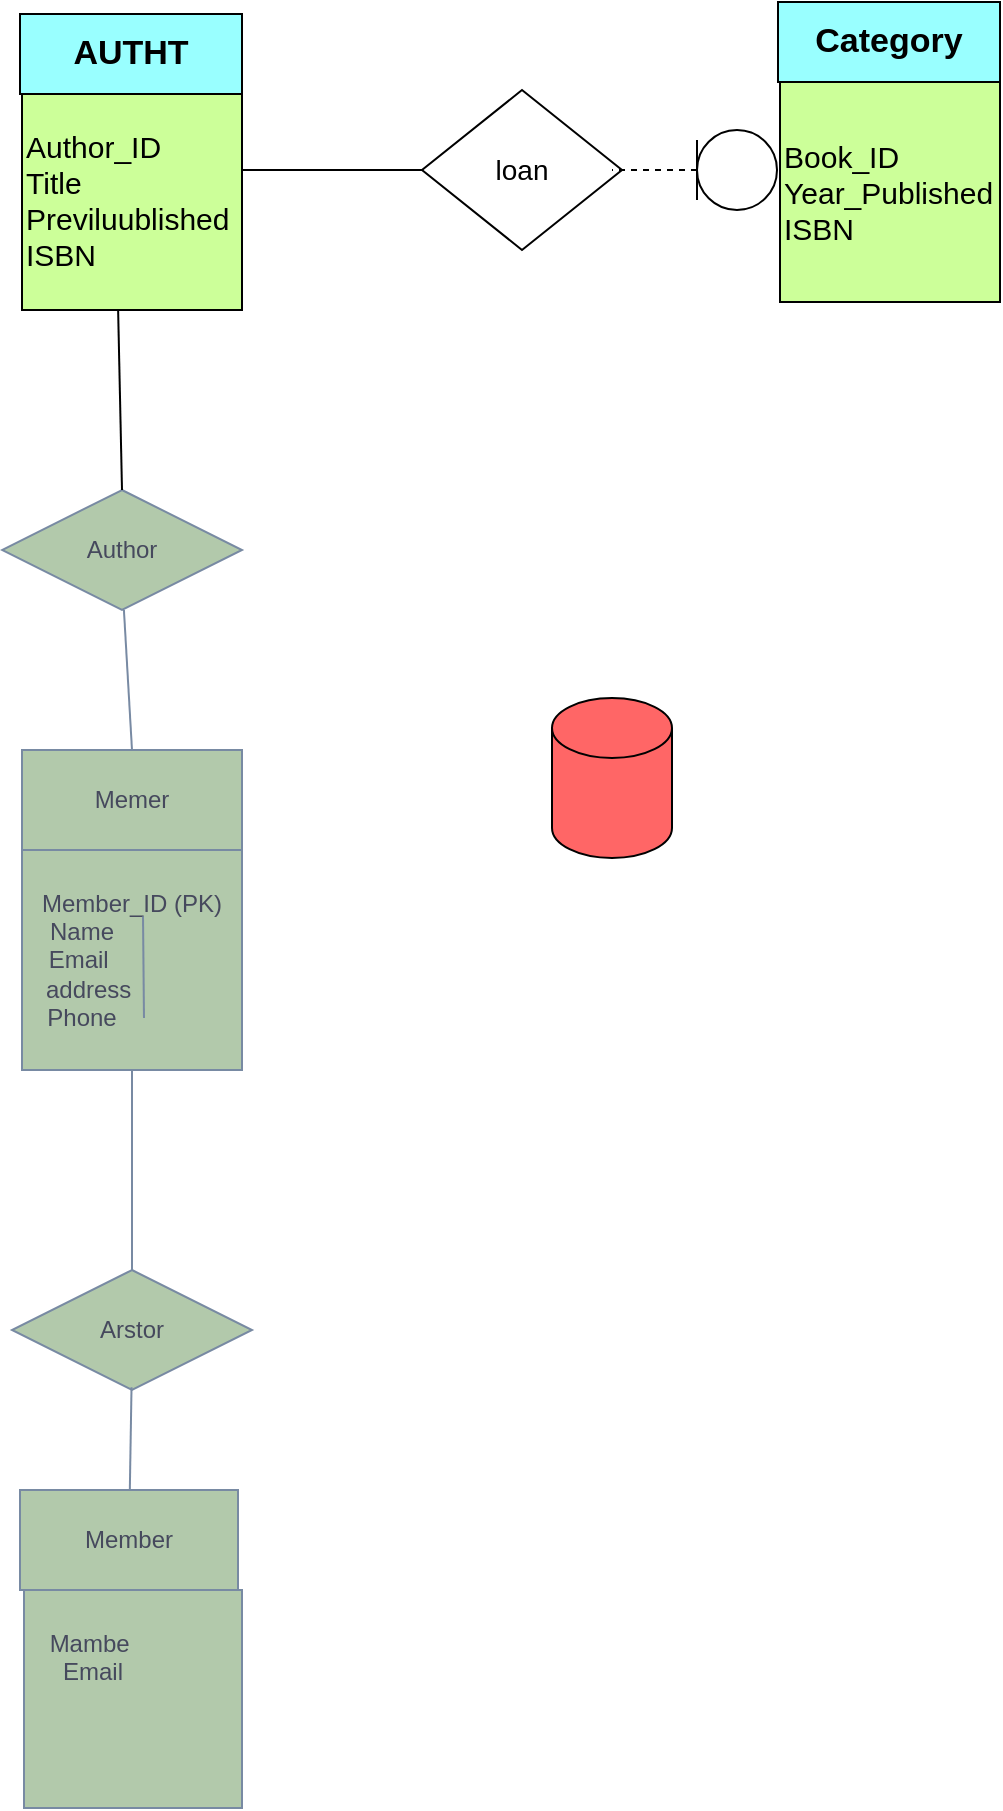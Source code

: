 <mxfile version="26.2.14">
  <diagram name="Page-1" id="FoEoWMVOJTnuln3-TEQc">
    <mxGraphModel dx="919" dy="526" grid="0" gridSize="10" guides="1" tooltips="1" connect="1" arrows="1" fold="1" page="1" pageScale="1" pageWidth="850" pageHeight="1100" math="0" shadow="0">
      <root>
        <mxCell id="0" />
        <mxCell id="1" parent="0" />
        <mxCell id="AqOa6sonlPo9D2rfYCfu-1" value="&lt;font style=&quot;font-size: 14px;&quot;&gt;loan&lt;/font&gt;" style="rhombus;whiteSpace=wrap;html=1;" parent="1" vertex="1">
          <mxGeometry x="330" y="80" width="100" height="80" as="geometry" />
        </mxCell>
        <mxCell id="AqOa6sonlPo9D2rfYCfu-2" value="&lt;font style=&quot;font-size: 15px;&quot;&gt;Author_ID&lt;/font&gt;&lt;div&gt;&lt;font style=&quot;font-size: 15px;&quot;&gt;Title&lt;/font&gt;&lt;/div&gt;&lt;div&gt;&lt;font style=&quot;font-size: 15px;&quot;&gt;Previluublished&lt;/font&gt;&lt;/div&gt;&lt;div&gt;&lt;font style=&quot;font-size: 15px;&quot;&gt;ISBN&lt;/font&gt;&lt;/div&gt;" style="whiteSpace=wrap;html=1;aspect=fixed;align=left;fillColor=#CCFF99;" parent="1" vertex="1">
          <mxGeometry x="130" y="80" width="110" height="110" as="geometry" />
        </mxCell>
        <mxCell id="AqOa6sonlPo9D2rfYCfu-3" value="&lt;b&gt;&lt;font style=&quot;font-size: 17px;&quot;&gt;AUTHT&lt;/font&gt;&lt;/b&gt;" style="rounded=0;whiteSpace=wrap;html=1;fillColor=#99FFFF;" parent="1" vertex="1">
          <mxGeometry x="129" y="42" width="111" height="40" as="geometry" />
        </mxCell>
        <mxCell id="AqOa6sonlPo9D2rfYCfu-4" value="" style="endArrow=none;html=1;rounded=0;" parent="1" edge="1">
          <mxGeometry width="50" height="50" relative="1" as="geometry">
            <mxPoint x="240" y="120" as="sourcePoint" />
            <mxPoint x="330" y="120" as="targetPoint" />
            <Array as="points">
              <mxPoint x="300" y="120" />
            </Array>
          </mxGeometry>
        </mxCell>
        <mxCell id="AqOa6sonlPo9D2rfYCfu-5" value="" style="shape=umlLifeline;perimeter=lifelinePerimeter;whiteSpace=wrap;html=1;container=1;dropTarget=0;collapsible=0;recursiveResize=0;outlineConnect=0;portConstraint=eastwest;newEdgeStyle={&quot;curved&quot;:0,&quot;rounded&quot;:0};participant=umlEntity;rotation=90;size=40;" parent="1" vertex="1">
          <mxGeometry x="446.25" y="78.75" width="40" height="82.5" as="geometry" />
        </mxCell>
        <mxCell id="AqOa6sonlPo9D2rfYCfu-6" value="&lt;span style=&quot;font-size: 15px;&quot;&gt;Book_ID&lt;/span&gt;&lt;div&gt;&lt;span style=&quot;font-size: 15px;&quot;&gt;Year_Published&lt;/span&gt;&lt;/div&gt;&lt;div&gt;&lt;span style=&quot;font-size: 15px;&quot;&gt;ISBN&lt;/span&gt;&lt;/div&gt;" style="whiteSpace=wrap;html=1;aspect=fixed;align=left;fillColor=#CCFF99;" parent="1" vertex="1">
          <mxGeometry x="509" y="76" width="110" height="110" as="geometry" />
        </mxCell>
        <mxCell id="AqOa6sonlPo9D2rfYCfu-7" value="&lt;span style=&quot;font-size: 17px;&quot;&gt;&lt;b&gt;Category&lt;/b&gt;&lt;/span&gt;" style="rounded=0;whiteSpace=wrap;html=1;fillColor=#99FFFF;" parent="1" vertex="1">
          <mxGeometry x="508" y="36" width="111" height="40" as="geometry" />
        </mxCell>
        <mxCell id="heS-apC7RwUpxdM9aNpH-1" value="" style="shape=cylinder3;whiteSpace=wrap;html=1;boundedLbl=1;backgroundOutline=1;size=15;fillColor=#FF6666;" parent="1" vertex="1">
          <mxGeometry x="395" y="384" width="60" height="80" as="geometry" />
        </mxCell>
        <mxCell id="LYNcUENDGRjeqFCzSe4F-9" value="Member_ID (PK)&lt;div&gt;Name&amp;nbsp; &amp;nbsp; &amp;nbsp; &amp;nbsp; &amp;nbsp; &amp;nbsp; &amp;nbsp; &amp;nbsp;&lt;/div&gt;&lt;div&gt;Email&amp;nbsp; &amp;nbsp; &amp;nbsp; &amp;nbsp; &amp;nbsp; &amp;nbsp; &amp;nbsp; &amp;nbsp;&amp;nbsp;&lt;/div&gt;&lt;div&gt;address&amp;nbsp; &amp;nbsp; &amp;nbsp; &amp;nbsp; &amp;nbsp; &amp;nbsp; &amp;nbsp;&lt;/div&gt;&lt;div&gt;Phone&amp;nbsp; &amp;nbsp; &amp;nbsp; &amp;nbsp; &amp;nbsp; &amp;nbsp; &amp;nbsp; &amp;nbsp;&lt;/div&gt;" style="whiteSpace=wrap;html=1;aspect=fixed;labelBackgroundColor=none;fillColor=#B2C9AB;strokeColor=#788AA3;fontColor=#46495D;" vertex="1" parent="1">
          <mxGeometry x="130" y="460" width="110" height="110" as="geometry" />
        </mxCell>
        <mxCell id="LYNcUENDGRjeqFCzSe4F-10" value="Member" style="rounded=0;whiteSpace=wrap;html=1;labelBackgroundColor=none;fillColor=#B2C9AB;strokeColor=#788AA3;fontColor=#46495D;" vertex="1" parent="1">
          <mxGeometry x="129" y="780" width="109" height="50" as="geometry" />
        </mxCell>
        <mxCell id="LYNcUENDGRjeqFCzSe4F-11" value="Mambe&amp;nbsp; &amp;nbsp; &amp;nbsp; &amp;nbsp; &amp;nbsp; &amp;nbsp; &amp;nbsp;&lt;div&gt;Email&amp;nbsp; &amp;nbsp; &amp;nbsp; &amp;nbsp; &amp;nbsp; &amp;nbsp;&amp;nbsp;&lt;/div&gt;&lt;div&gt;&amp;nbsp; &amp;nbsp;&amp;nbsp;&lt;/div&gt;&lt;div&gt;&amp;nbsp; &amp;nbsp;&amp;nbsp;&lt;/div&gt;&lt;div&gt;&amp;nbsp;&amp;nbsp; &amp;nbsp; &amp;nbsp;&lt;/div&gt;" style="whiteSpace=wrap;html=1;aspect=fixed;labelBackgroundColor=none;fillColor=#B2C9AB;strokeColor=#788AA3;fontColor=#46495D;" vertex="1" parent="1">
          <mxGeometry x="131" y="830" width="109" height="109" as="geometry" />
        </mxCell>
        <mxCell id="LYNcUENDGRjeqFCzSe4F-12" value="" style="endArrow=none;html=1;rounded=0;exitX=0.45;exitY=1.004;exitDx=0;exitDy=0;exitPerimeter=0;labelBackgroundColor=none;strokeColor=#788AA3;fontColor=default;" edge="1" parent="1">
          <mxGeometry width="50" height="50" relative="1" as="geometry">
            <mxPoint x="190.5" y="493.19" as="sourcePoint" />
            <mxPoint x="191" y="544" as="targetPoint" />
          </mxGeometry>
        </mxCell>
        <mxCell id="LYNcUENDGRjeqFCzSe4F-13" value="" style="endArrow=none;html=1;rounded=0;labelBackgroundColor=none;strokeColor=#788AA3;fontColor=default;entryX=0.5;entryY=0;entryDx=0;entryDy=0;" edge="1" parent="1" source="LYNcUENDGRjeqFCzSe4F-9" target="LYNcUENDGRjeqFCzSe4F-14">
          <mxGeometry width="50" height="50" relative="1" as="geometry">
            <mxPoint x="184.6" y="595.95" as="sourcePoint" />
            <mxPoint x="191" y="634" as="targetPoint" />
          </mxGeometry>
        </mxCell>
        <mxCell id="LYNcUENDGRjeqFCzSe4F-14" value="Arstor" style="shape=rhombus;perimeter=rhombusPerimeter;whiteSpace=wrap;html=1;align=center;labelBackgroundColor=none;fillColor=#B2C9AB;strokeColor=#788AA3;fontColor=#46495D;" vertex="1" parent="1">
          <mxGeometry x="125" y="670" width="120" height="60" as="geometry" />
        </mxCell>
        <mxCell id="LYNcUENDGRjeqFCzSe4F-15" value="Author" style="shape=rhombus;perimeter=rhombusPerimeter;whiteSpace=wrap;html=1;align=center;labelBackgroundColor=none;fillColor=#B2C9AB;strokeColor=#788AA3;fontColor=#46495D;" vertex="1" parent="1">
          <mxGeometry x="120" y="280" width="120" height="60" as="geometry" />
        </mxCell>
        <mxCell id="LYNcUENDGRjeqFCzSe4F-17" value="" style="endArrow=none;html=1;rounded=0;exitX=0.498;exitY=0.977;exitDx=0;exitDy=0;exitPerimeter=0;labelBackgroundColor=none;strokeColor=#788AA3;fontColor=default;" edge="1" parent="1" source="LYNcUENDGRjeqFCzSe4F-14" target="LYNcUENDGRjeqFCzSe4F-10">
          <mxGeometry width="50" height="50" relative="1" as="geometry">
            <mxPoint x="211" y="744" as="sourcePoint" />
            <mxPoint x="261" y="694" as="targetPoint" />
          </mxGeometry>
        </mxCell>
        <mxCell id="LYNcUENDGRjeqFCzSe4F-18" value="" style="endArrow=none;html=1;rounded=0;exitX=0.508;exitY=1;exitDx=0;exitDy=0;exitPerimeter=0;labelBackgroundColor=none;strokeColor=#788AA3;fontColor=default;entryX=0.5;entryY=0;entryDx=0;entryDy=0;" edge="1" parent="1" source="LYNcUENDGRjeqFCzSe4F-15" target="LYNcUENDGRjeqFCzSe4F-8">
          <mxGeometry width="50" height="50" relative="1" as="geometry">
            <mxPoint x="181" y="340" as="sourcePoint" />
            <mxPoint x="191" y="634" as="targetPoint" />
          </mxGeometry>
        </mxCell>
        <mxCell id="LYNcUENDGRjeqFCzSe4F-8" value="Memer" style="rounded=0;whiteSpace=wrap;html=1;labelBackgroundColor=none;fillColor=#B2C9AB;strokeColor=#788AA3;fontColor=#46495D;" vertex="1" parent="1">
          <mxGeometry x="130" y="410" width="110" height="50" as="geometry" />
        </mxCell>
        <mxCell id="LYNcUENDGRjeqFCzSe4F-19" value="" style="endArrow=none;html=1;rounded=0;exitX=0.437;exitY=1.004;exitDx=0;exitDy=0;exitPerimeter=0;entryX=0.5;entryY=0;entryDx=0;entryDy=0;" edge="1" parent="1" source="AqOa6sonlPo9D2rfYCfu-2" target="LYNcUENDGRjeqFCzSe4F-15">
          <mxGeometry width="50" height="50" relative="1" as="geometry">
            <mxPoint x="400" y="410" as="sourcePoint" />
            <mxPoint x="450" y="360" as="targetPoint" />
          </mxGeometry>
        </mxCell>
      </root>
    </mxGraphModel>
  </diagram>
</mxfile>

